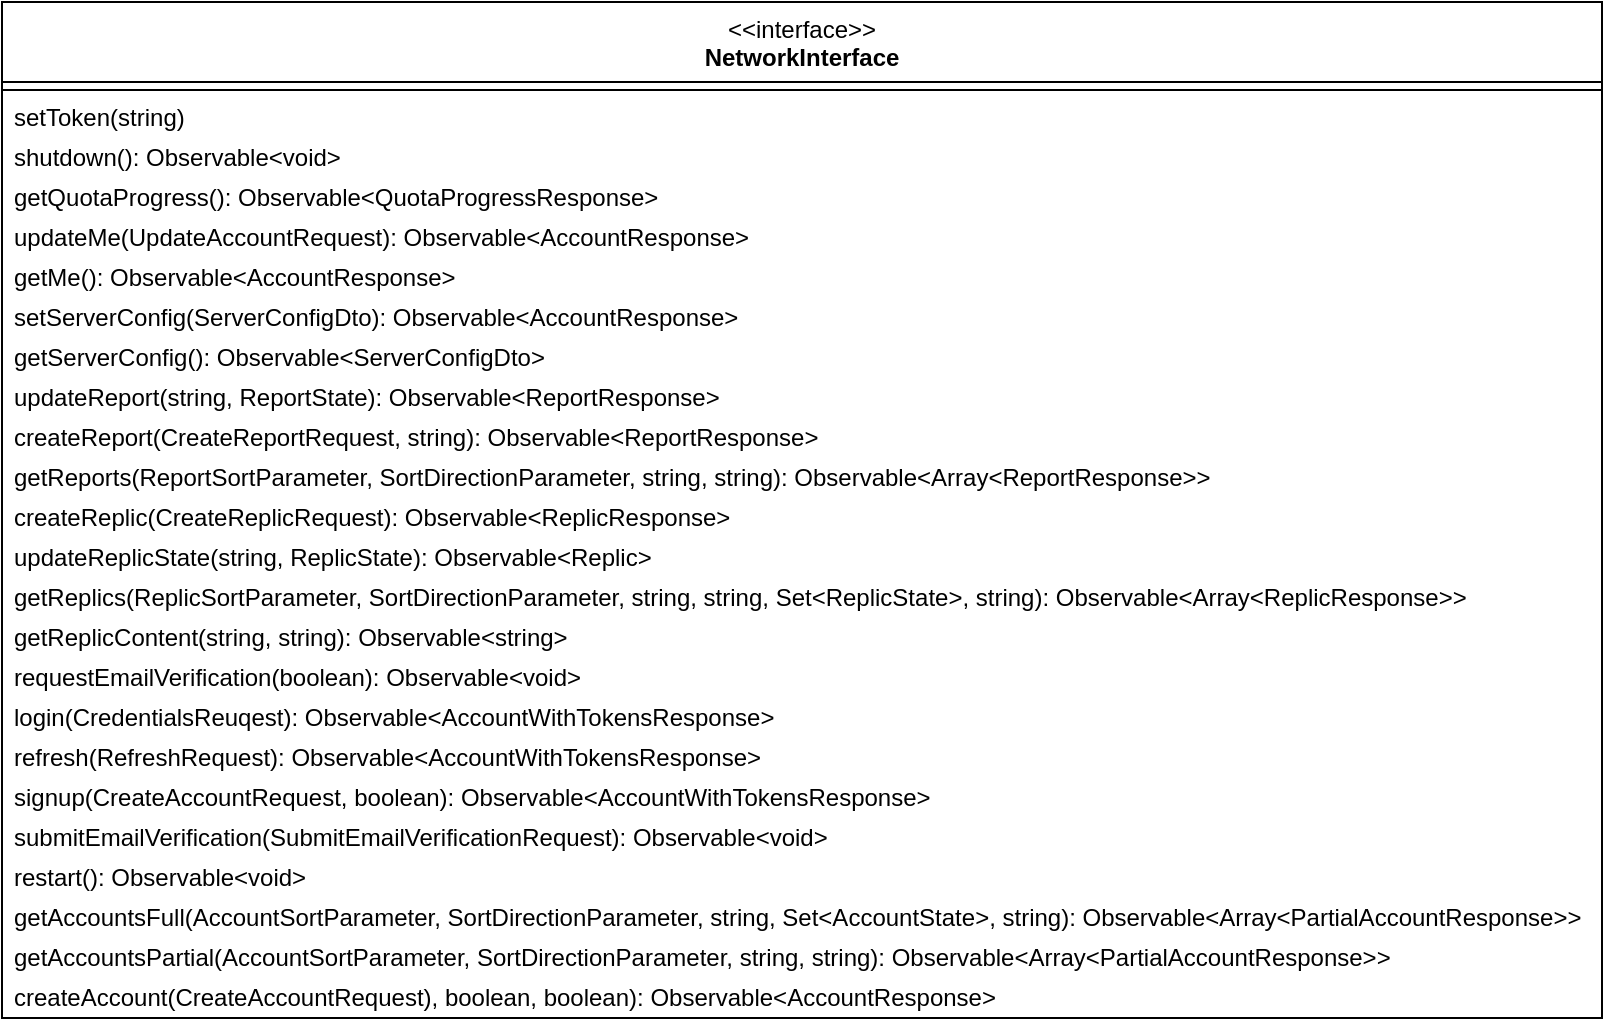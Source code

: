 <mxfile version="22.1.22" type="embed">
  <diagram name="Seite-1" id="tv3RCUC1lsHie5otSo7a">
    <mxGraphModel dx="1352" dy="800" grid="1" gridSize="10" guides="1" tooltips="1" connect="1" arrows="1" fold="1" page="1" pageScale="1" pageWidth="827" pageHeight="1169" math="0" shadow="0">
      <root>
        <mxCell id="0" />
        <mxCell id="1" parent="0" />
        <mxCell id="YMPAv5R0shXRWI4nXXSt-44" value="&amp;lt;&amp;lt;interface&amp;gt;&amp;gt;&lt;br&gt;&lt;b&gt;NetworkInterface&lt;/b&gt;&lt;div&gt;&lt;br&gt;&lt;/div&gt;" style="swimlane;fontStyle=0;align=center;verticalAlign=top;childLayout=stackLayout;horizontal=1;startSize=40;horizontalStack=0;resizeParent=1;resizeParentMax=0;resizeLast=0;collapsible=0;marginBottom=0;html=1;whiteSpace=wrap;" parent="1" vertex="1">
          <mxGeometry x="20" y="190" width="800" height="508" as="geometry" />
        </mxCell>
        <mxCell id="YMPAv5R0shXRWI4nXXSt-45" value="" style="line;strokeWidth=1;fillColor=none;align=left;verticalAlign=middle;spacingTop=-1;spacingLeft=3;spacingRight=3;rotatable=0;labelPosition=right;points=[];portConstraint=eastwest;" parent="YMPAv5R0shXRWI4nXXSt-44" vertex="1">
          <mxGeometry y="40" width="800" height="8" as="geometry" />
        </mxCell>
        <mxCell id="YMPAv5R0shXRWI4nXXSt-105" value="setToken(string)" style="text;html=1;strokeColor=none;fillColor=none;align=left;verticalAlign=middle;spacingLeft=4;spacingRight=4;overflow=hidden;rotatable=0;points=[[0,0.5],[1,0.5]];portConstraint=eastwest;whiteSpace=wrap;" parent="YMPAv5R0shXRWI4nXXSt-44" vertex="1">
          <mxGeometry y="48" width="800" height="20" as="geometry" />
        </mxCell>
        <mxCell id="YMPAv5R0shXRWI4nXXSt-87" value="shutdown(): Observable&amp;lt;void&amp;gt;" style="text;html=1;strokeColor=none;fillColor=none;align=left;verticalAlign=middle;spacingLeft=4;spacingRight=4;overflow=hidden;rotatable=0;points=[[0,0.5],[1,0.5]];portConstraint=eastwest;whiteSpace=wrap;" parent="YMPAv5R0shXRWI4nXXSt-44" vertex="1">
          <mxGeometry y="68" width="800" height="20" as="geometry" />
        </mxCell>
        <mxCell id="YMPAv5R0shXRWI4nXXSt-104" value="getQuotaProgress(): Observable&amp;lt;QuotaProgressResponse&amp;gt;" style="text;html=1;strokeColor=none;fillColor=none;align=left;verticalAlign=middle;spacingLeft=4;spacingRight=4;overflow=hidden;rotatable=0;points=[[0,0.5],[1,0.5]];portConstraint=eastwest;whiteSpace=wrap;" parent="YMPAv5R0shXRWI4nXXSt-44" vertex="1">
          <mxGeometry y="88" width="800" height="20" as="geometry" />
        </mxCell>
        <mxCell id="YMPAv5R0shXRWI4nXXSt-103" value="updateMe(UpdateAccountRequest): Observable&amp;lt;AccountResponse&amp;gt;" style="text;html=1;strokeColor=none;fillColor=none;align=left;verticalAlign=middle;spacingLeft=4;spacingRight=4;overflow=hidden;rotatable=0;points=[[0,0.5],[1,0.5]];portConstraint=eastwest;whiteSpace=wrap;" parent="YMPAv5R0shXRWI4nXXSt-44" vertex="1">
          <mxGeometry y="108" width="800" height="20" as="geometry" />
        </mxCell>
        <mxCell id="YMPAv5R0shXRWI4nXXSt-102" value="getMe(): Observable&amp;lt;AccountResponse&amp;gt;" style="text;html=1;strokeColor=none;fillColor=none;align=left;verticalAlign=middle;spacingLeft=4;spacingRight=4;overflow=hidden;rotatable=0;points=[[0,0.5],[1,0.5]];portConstraint=eastwest;whiteSpace=wrap;" parent="YMPAv5R0shXRWI4nXXSt-44" vertex="1">
          <mxGeometry y="128" width="800" height="20" as="geometry" />
        </mxCell>
        <mxCell id="YMPAv5R0shXRWI4nXXSt-101" value="setServerConfig(ServerConfigDto): Observable&amp;lt;AccountResponse&amp;gt;" style="text;html=1;strokeColor=none;fillColor=none;align=left;verticalAlign=middle;spacingLeft=4;spacingRight=4;overflow=hidden;rotatable=0;points=[[0,0.5],[1,0.5]];portConstraint=eastwest;whiteSpace=wrap;" parent="YMPAv5R0shXRWI4nXXSt-44" vertex="1">
          <mxGeometry y="148" width="800" height="20" as="geometry" />
        </mxCell>
        <mxCell id="YMPAv5R0shXRWI4nXXSt-100" value="getServerConfig(): Observable&amp;lt;ServerConfigDto&amp;gt;" style="text;html=1;strokeColor=none;fillColor=none;align=left;verticalAlign=middle;spacingLeft=4;spacingRight=4;overflow=hidden;rotatable=0;points=[[0,0.5],[1,0.5]];portConstraint=eastwest;whiteSpace=wrap;" parent="YMPAv5R0shXRWI4nXXSt-44" vertex="1">
          <mxGeometry y="168" width="800" height="20" as="geometry" />
        </mxCell>
        <mxCell id="YMPAv5R0shXRWI4nXXSt-99" value="updateReport(string, ReportState): Observable&amp;lt;ReportResponse&amp;gt;" style="text;html=1;strokeColor=none;fillColor=none;align=left;verticalAlign=middle;spacingLeft=4;spacingRight=4;overflow=hidden;rotatable=0;points=[[0,0.5],[1,0.5]];portConstraint=eastwest;whiteSpace=wrap;" parent="YMPAv5R0shXRWI4nXXSt-44" vertex="1">
          <mxGeometry y="188" width="800" height="20" as="geometry" />
        </mxCell>
        <mxCell id="YMPAv5R0shXRWI4nXXSt-98" value="createReport(CreateReportRequest, string): Observable&amp;lt;ReportResponse&amp;gt;" style="text;html=1;strokeColor=none;fillColor=none;align=left;verticalAlign=middle;spacingLeft=4;spacingRight=4;overflow=hidden;rotatable=0;points=[[0,0.5],[1,0.5]];portConstraint=eastwest;whiteSpace=wrap;" parent="YMPAv5R0shXRWI4nXXSt-44" vertex="1">
          <mxGeometry y="208" width="800" height="20" as="geometry" />
        </mxCell>
        <mxCell id="YMPAv5R0shXRWI4nXXSt-97" value="getReports(ReportSortParameter, SortDirectionParameter, string, string): Observable&amp;lt;Array&amp;lt;ReportResponse&amp;gt;&amp;gt;" style="text;html=1;strokeColor=none;fillColor=none;align=left;verticalAlign=middle;spacingLeft=4;spacingRight=4;overflow=hidden;rotatable=0;points=[[0,0.5],[1,0.5]];portConstraint=eastwest;whiteSpace=wrap;" parent="YMPAv5R0shXRWI4nXXSt-44" vertex="1">
          <mxGeometry y="228" width="800" height="20" as="geometry" />
        </mxCell>
        <mxCell id="YMPAv5R0shXRWI4nXXSt-95" value="createReplic(CreateReplicRequest): Observable&amp;lt;ReplicResponse&amp;gt;" style="text;html=1;strokeColor=none;fillColor=none;align=left;verticalAlign=middle;spacingLeft=4;spacingRight=4;overflow=hidden;rotatable=0;points=[[0,0.5],[1,0.5]];portConstraint=eastwest;whiteSpace=wrap;" parent="YMPAv5R0shXRWI4nXXSt-44" vertex="1">
          <mxGeometry y="248" width="800" height="20" as="geometry" />
        </mxCell>
        <mxCell id="2" value="updateReplicState(string, ReplicState): Observable&amp;lt;Replic&amp;gt;" style="text;html=1;strokeColor=none;fillColor=none;align=left;verticalAlign=middle;spacingLeft=4;spacingRight=4;overflow=hidden;rotatable=0;points=[[0,0.5],[1,0.5]];portConstraint=eastwest;whiteSpace=wrap;" vertex="1" parent="YMPAv5R0shXRWI4nXXSt-44">
          <mxGeometry y="268" width="800" height="20" as="geometry" />
        </mxCell>
        <mxCell id="YMPAv5R0shXRWI4nXXSt-94" value="getReplics(ReplicSortParameter, SortDirectionParameter, string, string, Set&amp;lt;ReplicState&amp;gt;, string): Observable&amp;lt;Array&amp;lt;ReplicResponse&amp;gt;&amp;gt;" style="text;html=1;strokeColor=none;fillColor=none;align=left;verticalAlign=middle;spacingLeft=4;spacingRight=4;overflow=hidden;rotatable=0;points=[[0,0.5],[1,0.5]];portConstraint=eastwest;whiteSpace=wrap;" parent="YMPAv5R0shXRWI4nXXSt-44" vertex="1">
          <mxGeometry y="288" width="800" height="20" as="geometry" />
        </mxCell>
        <mxCell id="hewvA5DubjTdve_OU9Q2-1" value="getReplicContent(string, string): Observable&amp;lt;string&amp;gt;" style="text;html=1;strokeColor=none;fillColor=none;align=left;verticalAlign=middle;spacingLeft=4;spacingRight=4;overflow=hidden;rotatable=0;points=[[0,0.5],[1,0.5]];portConstraint=eastwest;whiteSpace=wrap;" parent="YMPAv5R0shXRWI4nXXSt-44" vertex="1">
          <mxGeometry y="308" width="800" height="20" as="geometry" />
        </mxCell>
        <mxCell id="YMPAv5R0shXRWI4nXXSt-93" value="requestEmailVerification(boolean): Observable&amp;lt;void&amp;gt;" style="text;html=1;strokeColor=none;fillColor=none;align=left;verticalAlign=middle;spacingLeft=4;spacingRight=4;overflow=hidden;rotatable=0;points=[[0,0.5],[1,0.5]];portConstraint=eastwest;whiteSpace=wrap;" parent="YMPAv5R0shXRWI4nXXSt-44" vertex="1">
          <mxGeometry y="328" width="800" height="20" as="geometry" />
        </mxCell>
        <mxCell id="YMPAv5R0shXRWI4nXXSt-92" value="login(CredentialsReuqest): Observable&amp;lt;AccountWithTokensResponse&amp;gt;" style="text;html=1;strokeColor=none;fillColor=none;align=left;verticalAlign=middle;spacingLeft=4;spacingRight=4;overflow=hidden;rotatable=0;points=[[0,0.5],[1,0.5]];portConstraint=eastwest;whiteSpace=wrap;" parent="YMPAv5R0shXRWI4nXXSt-44" vertex="1">
          <mxGeometry y="348" width="800" height="20" as="geometry" />
        </mxCell>
        <mxCell id="YMPAv5R0shXRWI4nXXSt-91" value="refresh(RefreshRequest): Observable&amp;lt;AccountWithTokensResponse&amp;gt;" style="text;html=1;strokeColor=none;fillColor=none;align=left;verticalAlign=middle;spacingLeft=4;spacingRight=4;overflow=hidden;rotatable=0;points=[[0,0.5],[1,0.5]];portConstraint=eastwest;whiteSpace=wrap;" parent="YMPAv5R0shXRWI4nXXSt-44" vertex="1">
          <mxGeometry y="368" width="800" height="20" as="geometry" />
        </mxCell>
        <mxCell id="YMPAv5R0shXRWI4nXXSt-90" value="signup(CreateAccountRequest, boolean): Observable&amp;lt;AccountWithTokensResponse&amp;gt;" style="text;html=1;strokeColor=none;fillColor=none;align=left;verticalAlign=middle;spacingLeft=4;spacingRight=4;overflow=hidden;rotatable=0;points=[[0,0.5],[1,0.5]];portConstraint=eastwest;whiteSpace=wrap;" parent="YMPAv5R0shXRWI4nXXSt-44" vertex="1">
          <mxGeometry y="388" width="800" height="20" as="geometry" />
        </mxCell>
        <mxCell id="YMPAv5R0shXRWI4nXXSt-89" value="submitEmailVerification(SubmitEmailVerificationRequest): Observable&amp;lt;void&amp;gt;" style="text;html=1;strokeColor=none;fillColor=none;align=left;verticalAlign=middle;spacingLeft=4;spacingRight=4;overflow=hidden;rotatable=0;points=[[0,0.5],[1,0.5]];portConstraint=eastwest;whiteSpace=wrap;" parent="YMPAv5R0shXRWI4nXXSt-44" vertex="1">
          <mxGeometry y="408" width="800" height="20" as="geometry" />
        </mxCell>
        <mxCell id="YMPAv5R0shXRWI4nXXSt-88" value="restart(): Observable&amp;lt;void&amp;gt;" style="text;html=1;strokeColor=none;fillColor=none;align=left;verticalAlign=middle;spacingLeft=4;spacingRight=4;overflow=hidden;rotatable=0;points=[[0,0.5],[1,0.5]];portConstraint=eastwest;whiteSpace=wrap;" parent="YMPAv5R0shXRWI4nXXSt-44" vertex="1">
          <mxGeometry y="428" width="800" height="20" as="geometry" />
        </mxCell>
        <mxCell id="YMPAv5R0shXRWI4nXXSt-86" value="getAccountsFull(AccountSortParameter, SortDirectionParameter, string, Set&amp;lt;AccountState&amp;gt;, string): Observable&amp;lt;Array&amp;lt;PartialAccountResponse&amp;gt;&amp;gt;" style="text;html=1;strokeColor=none;fillColor=none;align=left;verticalAlign=middle;spacingLeft=4;spacingRight=4;overflow=hidden;rotatable=0;points=[[0,0.5],[1,0.5]];portConstraint=eastwest;whiteSpace=wrap;" parent="YMPAv5R0shXRWI4nXXSt-44" vertex="1">
          <mxGeometry y="448" width="800" height="20" as="geometry" />
        </mxCell>
        <mxCell id="YMPAv5R0shXRWI4nXXSt-85" value="getAccountsPartial(AccountSortParameter, SortDirectionParameter, string, string): Observable&amp;lt;Array&amp;lt;PartialAccountResponse&amp;gt;&amp;gt;" style="text;html=1;strokeColor=none;fillColor=none;align=left;verticalAlign=middle;spacingLeft=4;spacingRight=4;overflow=hidden;rotatable=0;points=[[0,0.5],[1,0.5]];portConstraint=eastwest;whiteSpace=wrap;" parent="YMPAv5R0shXRWI4nXXSt-44" vertex="1">
          <mxGeometry y="468" width="800" height="20" as="geometry" />
        </mxCell>
        <mxCell id="YMPAv5R0shXRWI4nXXSt-84" value="createAccount(CreateAccountRequest), boolean, boolean): Observable&amp;lt;AccountResponse&amp;gt;" style="text;html=1;strokeColor=none;fillColor=none;align=left;verticalAlign=middle;spacingLeft=4;spacingRight=4;overflow=hidden;rotatable=0;points=[[0,0.5],[1,0.5]];portConstraint=eastwest;whiteSpace=wrap;" parent="YMPAv5R0shXRWI4nXXSt-44" vertex="1">
          <mxGeometry y="488" width="800" height="20" as="geometry" />
        </mxCell>
      </root>
    </mxGraphModel>
  </diagram>
</mxfile>
